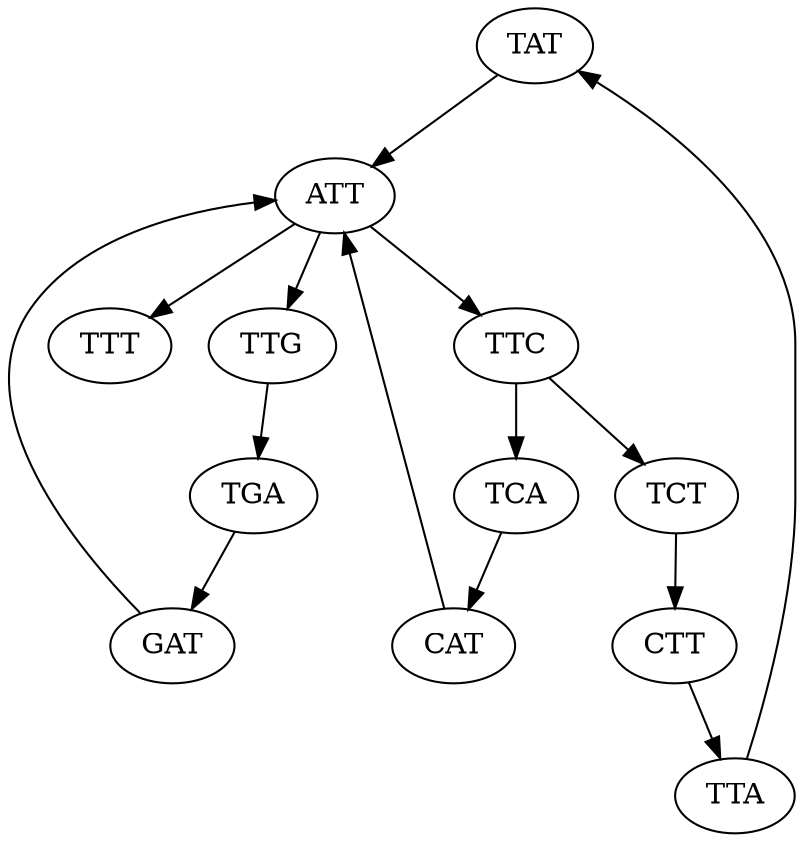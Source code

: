 digraph debruijn {
    "TAT" -> "ATT";
    "TCA" -> "CAT";
    "TGA" -> "GAT";
    "TTC" -> "TCT";
    "CAT" -> "ATT";
    "ATT" -> "TTC";
    "ATT" -> "TTG";
    "GAT" -> "ATT";
    "CTT" -> "TTA";
    "ATT" -> "TTT";
    "TCT" -> "CTT";
    "TTA" -> "TAT";
    "TTC" -> "TCA";
    "TTG" -> "TGA";
}
